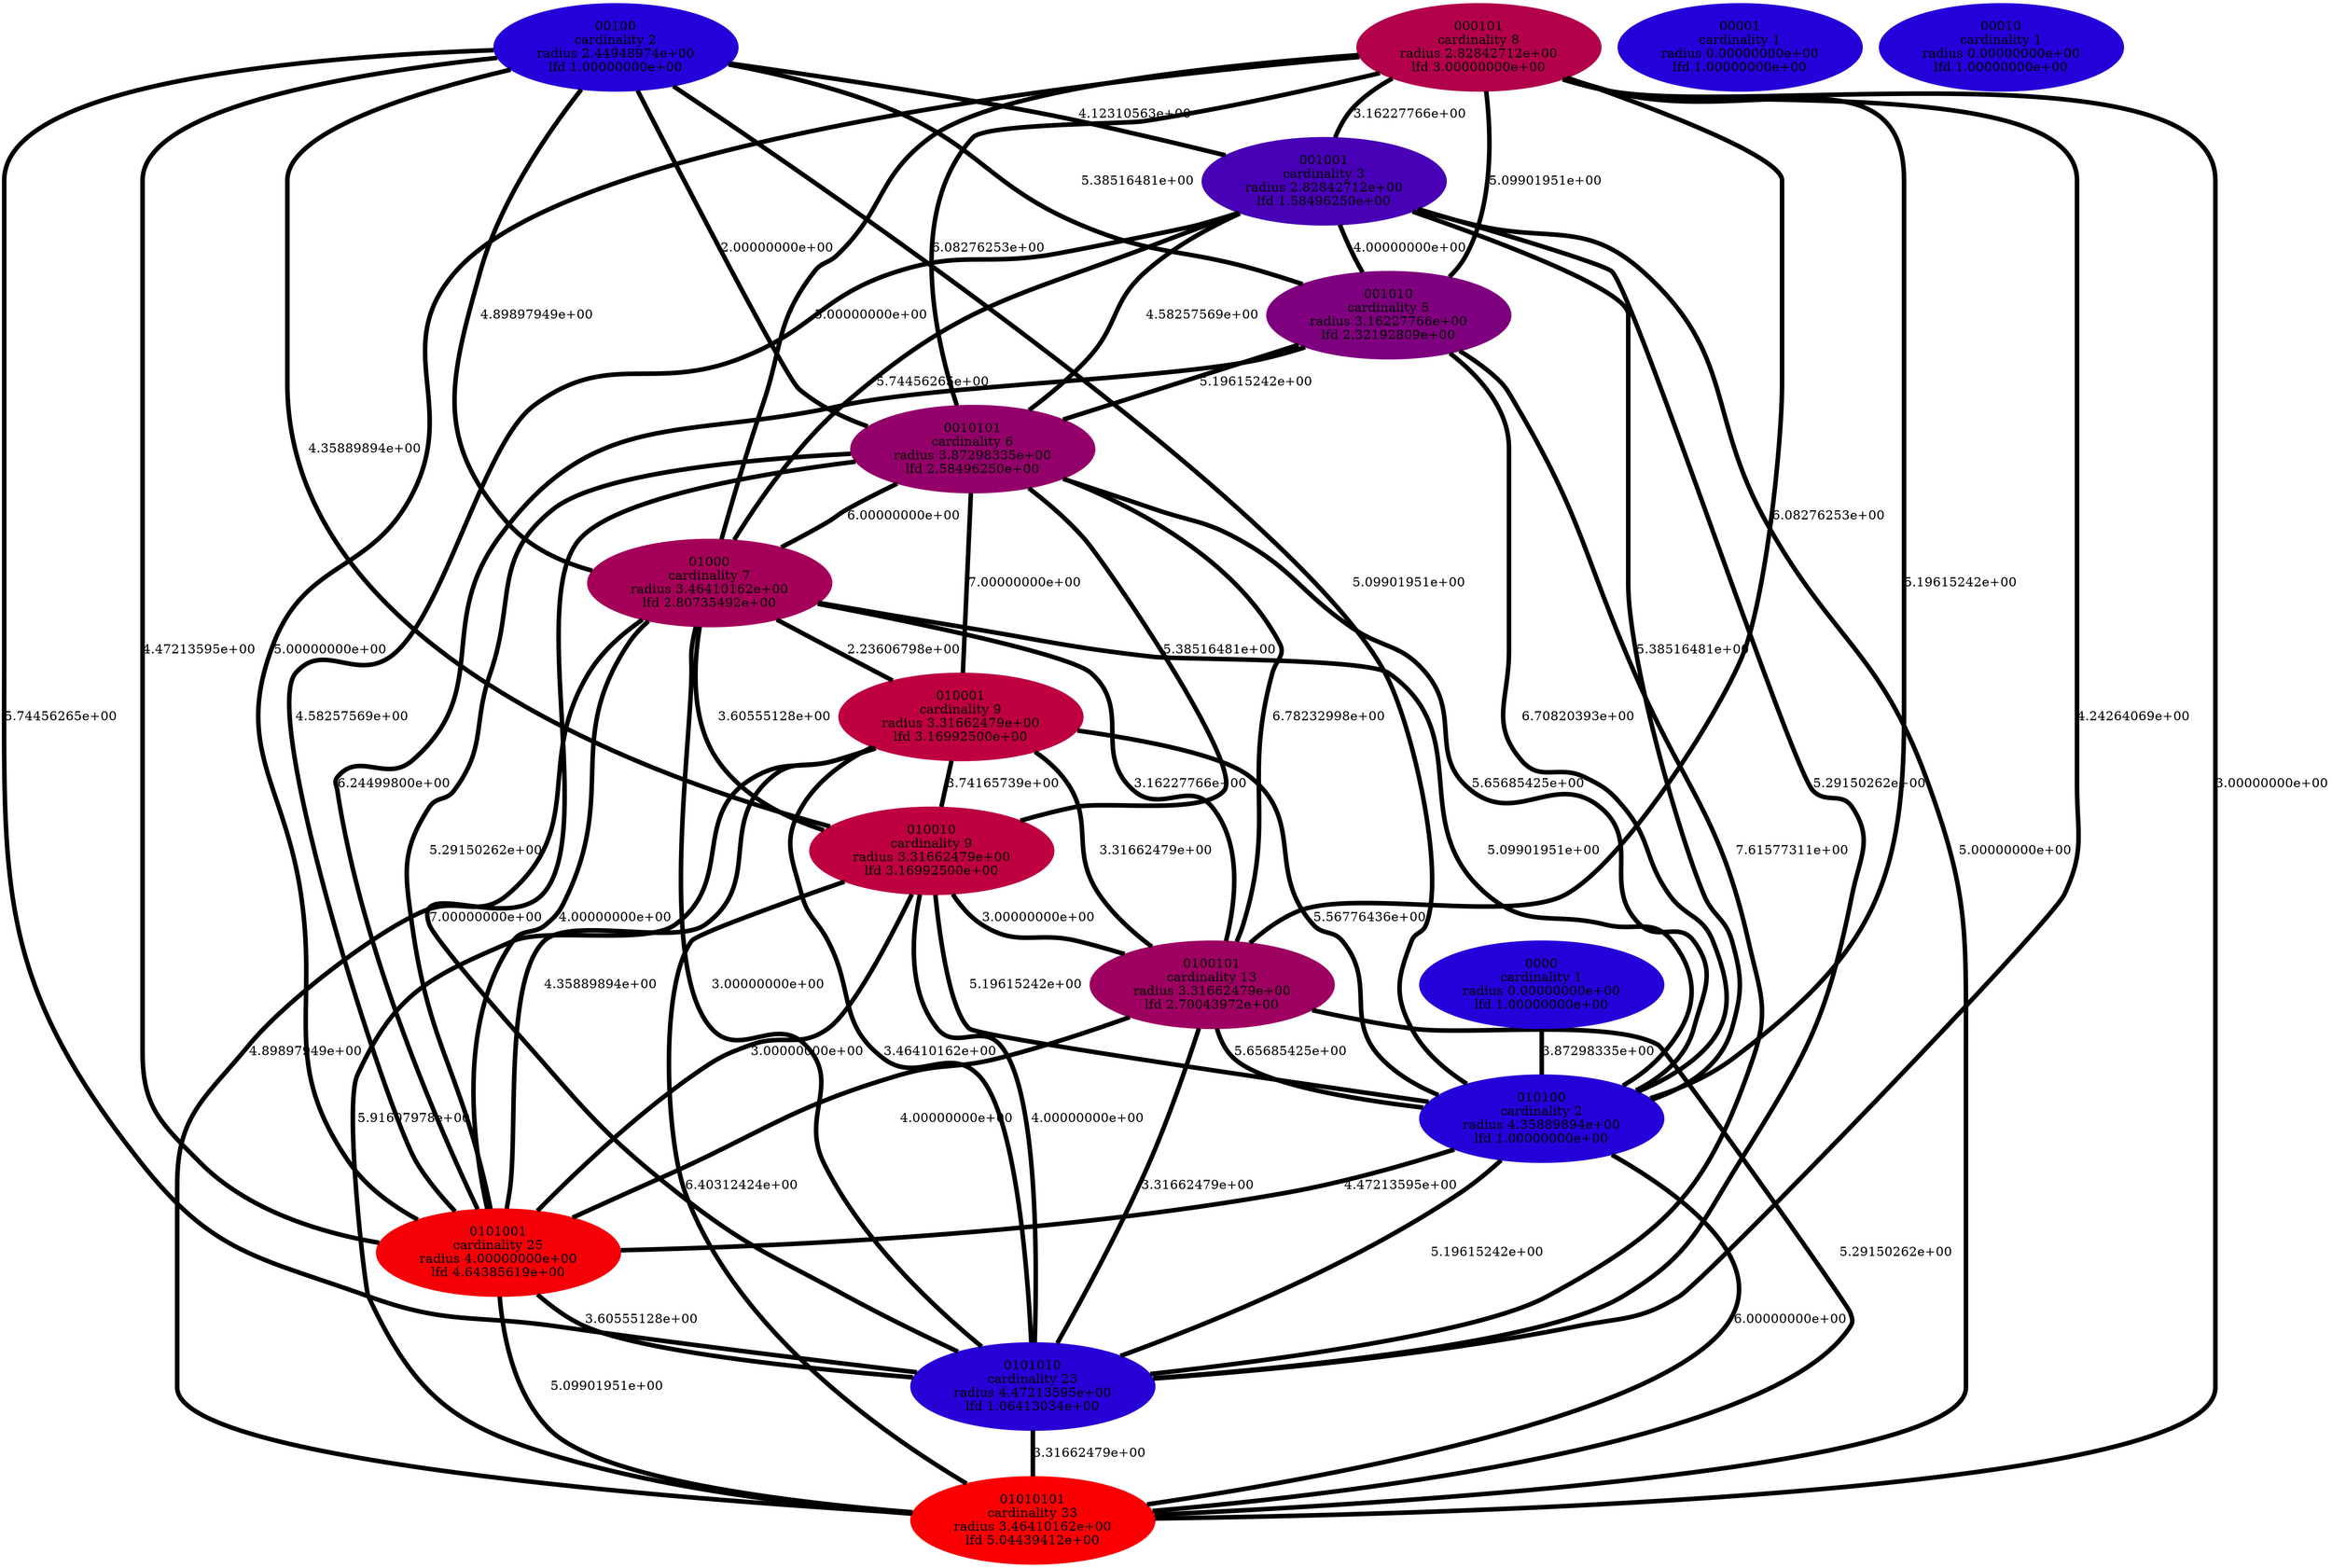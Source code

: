 graph lympho {
    edge[style=solid, penwidth="5", labeldistance="10"]
    0101010 [label="0101010\ncardinality 23\nradius 4.47213595e+00\nlfd 1.06413034e+00", color="#2900D5", style="filled"]
    00100 [label="00100\ncardinality 2\nradius 2.44948974e+00\nlfd 1.00000000e+00", color="#2600D8", style="filled"]
    00001 [label="00001\ncardinality 1\nradius 0.00000000e+00\nlfd 1.00000000e+00", color="#2600D8", style="filled"]
    0010101 [label="0010101\ncardinality 6\nradius 3.87298335e+00\nlfd 2.58496250e+00", color="#94006A", style="filled"]
    001010 [label="001010\ncardinality 5\nradius 3.16227766e+00\nlfd 2.32192809e+00", color="#7F007F", style="filled"]
    01000 [label="01000\ncardinality 7\nradius 3.46410162e+00\nlfd 2.80735492e+00", color="#A50059", style="filled"]
    00010 [label="00010\ncardinality 1\nradius 0.00000000e+00\nlfd 1.00000000e+00", color="#2600D8", style="filled"]
    000101 [label="000101\ncardinality 8\nradius 2.82842712e+00\nlfd 3.00000000e+00", color="#B3004B", style="filled"]
    0101001 [label="0101001\ncardinality 25\nradius 4.00000000e+00\nlfd 4.64385619e+00", color="#F60008", style="filled"]
    010100 [label="010100\ncardinality 2\nradius 4.35889894e+00\nlfd 1.00000000e+00", color="#2600D8", style="filled"]
    001001 [label="001001\ncardinality 3\nradius 2.82842712e+00\nlfd 1.58496250e+00", color="#4800B6", style="filled"]
    010010 [label="010010\ncardinality 9\nradius 3.31662479e+00\nlfd 3.16992500e+00", color="#BE0040", style="filled"]
    01010101 [label="01010101\ncardinality 33\nradius 3.46410162e+00\nlfd 5.04439412e+00", color="#FA0004", style="filled"]
    010001 [label="010001\ncardinality 9\nradius 3.31662479e+00\nlfd 3.16992500e+00", color="#BE0040", style="filled"]
    0100101 [label="0100101\ncardinality 13\nradius 3.31662479e+00\nlfd 2.70043972e+00", color="#9D0061", style="filled"]
    0000 [label="0000\ncardinality 1\nradius 0.00000000e+00\nlfd 1.00000000e+00", color="#2600D8", style="filled"]
    001001 -- 001010 [label="4.00000000e+00"]
    00100 -- 010100 [label="5.09901951e+00"]
    001001 -- 010100 [label="5.38516481e+00"]
    0010101 -- 0101001 [label="5.29150262e+00"]
    0010101 -- 010001 [label="7.00000000e+00"]
    0000 -- 010100 [label="3.87298335e+00"]
    001001 -- 0101010 [label="5.29150262e+00"]
    0100101 -- 0101010 [label="3.31662479e+00"]
    010001 -- 0101001 [label="4.35889894e+00"]
    0100101 -- 010100 [label="5.65685425e+00"]
    00100 -- 001001 [label="4.12310563e+00"]
    00100 -- 010010 [label="4.35889894e+00"]
    010010 -- 0100101 [label="3.00000000e+00"]
    0101001 -- 0101010 [label="3.60555128e+00"]
    001001 -- 01010101 [label="5.00000000e+00"]
    0101001 -- 01010101 [label="5.09901951e+00"]
    010010 -- 01010101 [label="6.40312424e+00"]
    010001 -- 01010101 [label="5.91607978e+00"]
    000101 -- 0101010 [label="4.24264069e+00"]
    01000 -- 0101010 [label="3.00000000e+00"]
    0100101 -- 01010101 [label="5.29150262e+00"]
    001010 -- 0010101 [label="5.19615242e+00"]
    0010101 -- 0101010 [label="7.00000000e+00"]
    0010101 -- 010100 [label="5.65685425e+00"]
    010100 -- 0101010 [label="5.19615242e+00"]
    00100 -- 0101001 [label="4.47213595e+00"]
    00100 -- 01000 [label="4.89897949e+00"]
    01000 -- 010100 [label="5.09901951e+00"]
    01000 -- 01010101 [label="4.89897949e+00"]
    010100 -- 01010101 [label="6.00000000e+00"]
    001010 -- 010100 [label="6.70820393e+00"]
    010100 -- 0101001 [label="4.47213595e+00"]
    010001 -- 010010 [label="3.74165739e+00"]
    010010 -- 0101001 [label="3.00000000e+00"]
    01000 -- 0100101 [label="3.16227766e+00"]
    010001 -- 010100 [label="5.56776436e+00"]
    0010101 -- 010010 [label="5.38516481e+00"]
    00100 -- 0010101 [label="2.00000000e+00"]
    0100101 -- 0101001 [label="4.00000000e+00"]
    001010 -- 0101010 [label="7.61577311e+00"]
    000101 -- 0010101 [label="6.08276253e+00"]
    010010 -- 0101010 [label="4.00000000e+00"]
    010001 -- 0101010 [label="3.46410162e+00"]
    001001 -- 0101001 [label="4.58257569e+00"]
    001001 -- 0010101 [label="4.58257569e+00"]
    000101 -- 001010 [label="5.09901951e+00"]
    000101 -- 0101001 [label="5.00000000e+00"]
    010010 -- 010100 [label="5.19615242e+00"]
    01000 -- 010010 [label="3.60555128e+00"]
    000101 -- 0100101 [label="6.08276253e+00"]
    000101 -- 01000 [label="5.00000000e+00"]
    00100 -- 001010 [label="5.38516481e+00"]
    000101 -- 010100 [label="5.19615242e+00"]
    001001 -- 01000 [label="5.74456265e+00"]
    010001 -- 0100101 [label="3.31662479e+00"]
    01000 -- 0101001 [label="4.00000000e+00"]
    0010101 -- 01000 [label="6.00000000e+00"]
    00100 -- 0101010 [label="5.74456265e+00"]
    000101 -- 001001 [label="3.16227766e+00"]
    000101 -- 01010101 [label="3.00000000e+00"]
    001010 -- 0101001 [label="6.24499800e+00"]
    01000 -- 010001 [label="2.23606798e+00"]
    0010101 -- 0100101 [label="6.78232998e+00"]
    0101010 -- 01010101 [label="3.31662479e+00"]
}